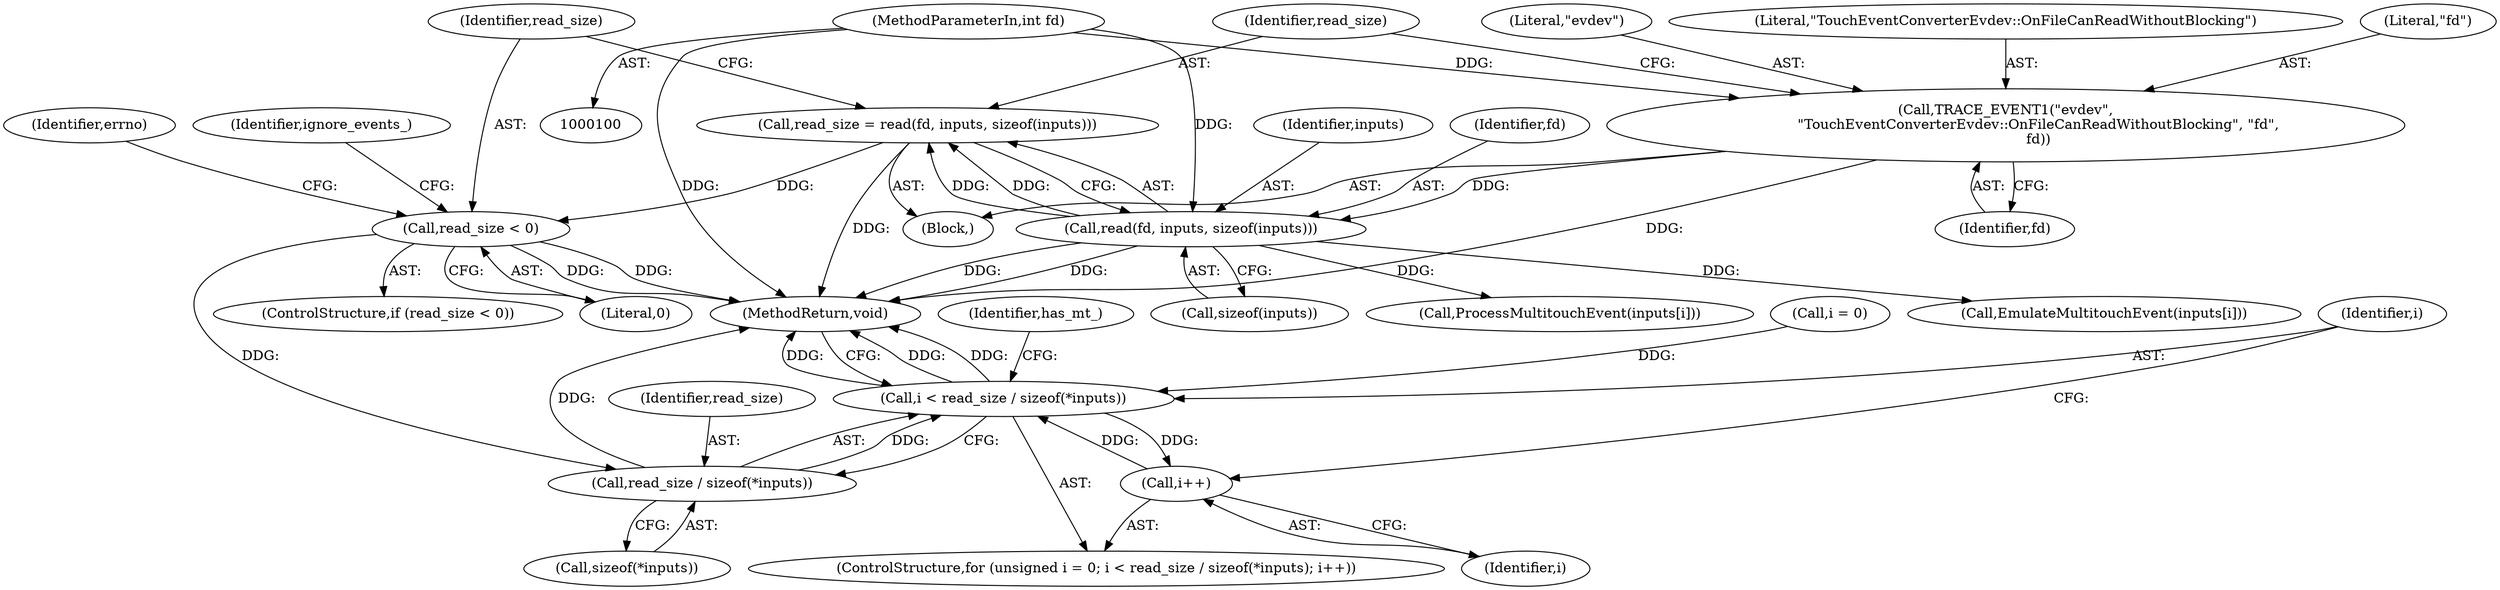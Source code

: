 digraph "0_Chrome_c4363d1ca65494cb7b271625e1ff6541a9f593c9_2@API" {
"1000110" [label="(Call,read_size = read(fd, inputs, sizeof(inputs)))"];
"1000112" [label="(Call,read(fd, inputs, sizeof(inputs)))"];
"1000103" [label="(Call,TRACE_EVENT1(\"evdev\",\n               \"TouchEventConverterEvdev::OnFileCanReadWithoutBlocking\", \"fd\",\n               fd))"];
"1000101" [label="(MethodParameterIn,int fd)"];
"1000118" [label="(Call,read_size < 0)"];
"1000153" [label="(Call,read_size / sizeof(*inputs))"];
"1000151" [label="(Call,i < read_size / sizeof(*inputs))"];
"1000158" [label="(Call,i++)"];
"1000114" [label="(Identifier,inputs)"];
"1000169" [label="(Call,ProcessMultitouchEvent(inputs[i]))"];
"1000148" [label="(Call,i = 0)"];
"1000151" [label="(Call,i < read_size / sizeof(*inputs))"];
"1000146" [label="(ControlStructure,for (unsigned i = 0; i < read_size / sizeof(*inputs); i++))"];
"1000113" [label="(Identifier,fd)"];
"1000125" [label="(Identifier,errno)"];
"1000117" [label="(ControlStructure,if (read_size < 0))"];
"1000104" [label="(Literal,\"evdev\")"];
"1000107" [label="(Identifier,fd)"];
"1000165" [label="(Call,EmulateMultitouchEvent(inputs[i]))"];
"1000120" [label="(Literal,0)"];
"1000101" [label="(MethodParameterIn,int fd)"];
"1000144" [label="(Identifier,ignore_events_)"];
"1000111" [label="(Identifier,read_size)"];
"1000115" [label="(Call,sizeof(inputs))"];
"1000163" [label="(Identifier,has_mt_)"];
"1000112" [label="(Call,read(fd, inputs, sizeof(inputs)))"];
"1000103" [label="(Call,TRACE_EVENT1(\"evdev\",\n               \"TouchEventConverterEvdev::OnFileCanReadWithoutBlocking\", \"fd\",\n               fd))"];
"1000159" [label="(Identifier,i)"];
"1000152" [label="(Identifier,i)"];
"1000110" [label="(Call,read_size = read(fd, inputs, sizeof(inputs)))"];
"1000173" [label="(MethodReturn,void)"];
"1000118" [label="(Call,read_size < 0)"];
"1000158" [label="(Call,i++)"];
"1000153" [label="(Call,read_size / sizeof(*inputs))"];
"1000119" [label="(Identifier,read_size)"];
"1000155" [label="(Call,sizeof(*inputs))"];
"1000105" [label="(Literal,\"TouchEventConverterEvdev::OnFileCanReadWithoutBlocking\")"];
"1000154" [label="(Identifier,read_size)"];
"1000106" [label="(Literal,\"fd\")"];
"1000102" [label="(Block,)"];
"1000110" -> "1000102"  [label="AST: "];
"1000110" -> "1000112"  [label="CFG: "];
"1000111" -> "1000110"  [label="AST: "];
"1000112" -> "1000110"  [label="AST: "];
"1000119" -> "1000110"  [label="CFG: "];
"1000110" -> "1000173"  [label="DDG: "];
"1000112" -> "1000110"  [label="DDG: "];
"1000112" -> "1000110"  [label="DDG: "];
"1000110" -> "1000118"  [label="DDG: "];
"1000112" -> "1000115"  [label="CFG: "];
"1000113" -> "1000112"  [label="AST: "];
"1000114" -> "1000112"  [label="AST: "];
"1000115" -> "1000112"  [label="AST: "];
"1000112" -> "1000173"  [label="DDG: "];
"1000112" -> "1000173"  [label="DDG: "];
"1000103" -> "1000112"  [label="DDG: "];
"1000101" -> "1000112"  [label="DDG: "];
"1000112" -> "1000165"  [label="DDG: "];
"1000112" -> "1000169"  [label="DDG: "];
"1000103" -> "1000102"  [label="AST: "];
"1000103" -> "1000107"  [label="CFG: "];
"1000104" -> "1000103"  [label="AST: "];
"1000105" -> "1000103"  [label="AST: "];
"1000106" -> "1000103"  [label="AST: "];
"1000107" -> "1000103"  [label="AST: "];
"1000111" -> "1000103"  [label="CFG: "];
"1000103" -> "1000173"  [label="DDG: "];
"1000101" -> "1000103"  [label="DDG: "];
"1000101" -> "1000100"  [label="AST: "];
"1000101" -> "1000173"  [label="DDG: "];
"1000118" -> "1000117"  [label="AST: "];
"1000118" -> "1000120"  [label="CFG: "];
"1000119" -> "1000118"  [label="AST: "];
"1000120" -> "1000118"  [label="AST: "];
"1000125" -> "1000118"  [label="CFG: "];
"1000144" -> "1000118"  [label="CFG: "];
"1000118" -> "1000173"  [label="DDG: "];
"1000118" -> "1000173"  [label="DDG: "];
"1000118" -> "1000153"  [label="DDG: "];
"1000153" -> "1000151"  [label="AST: "];
"1000153" -> "1000155"  [label="CFG: "];
"1000154" -> "1000153"  [label="AST: "];
"1000155" -> "1000153"  [label="AST: "];
"1000151" -> "1000153"  [label="CFG: "];
"1000153" -> "1000173"  [label="DDG: "];
"1000153" -> "1000151"  [label="DDG: "];
"1000151" -> "1000146"  [label="AST: "];
"1000152" -> "1000151"  [label="AST: "];
"1000163" -> "1000151"  [label="CFG: "];
"1000173" -> "1000151"  [label="CFG: "];
"1000151" -> "1000173"  [label="DDG: "];
"1000151" -> "1000173"  [label="DDG: "];
"1000151" -> "1000173"  [label="DDG: "];
"1000158" -> "1000151"  [label="DDG: "];
"1000148" -> "1000151"  [label="DDG: "];
"1000151" -> "1000158"  [label="DDG: "];
"1000158" -> "1000146"  [label="AST: "];
"1000158" -> "1000159"  [label="CFG: "];
"1000159" -> "1000158"  [label="AST: "];
"1000152" -> "1000158"  [label="CFG: "];
}
